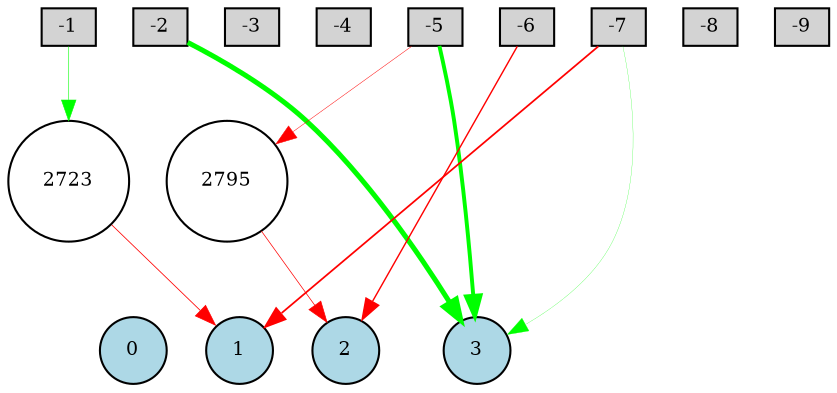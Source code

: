 digraph {
	node [fontsize=9 height=0.2 shape=circle width=0.2]
	subgraph inputs {
		node [shape=box style=filled]
		rank=source
		-1 [fillcolor=lightgray]
		-2 [fillcolor=lightgray]
		-1 -> -2 [style=invis]
		-3 [fillcolor=lightgray]
		-2 -> -3 [style=invis]
		-4 [fillcolor=lightgray]
		-3 -> -4 [style=invis]
		-5 [fillcolor=lightgray]
		-4 -> -5 [style=invis]
		-6 [fillcolor=lightgray]
		-5 -> -6 [style=invis]
		-7 [fillcolor=lightgray]
		-6 -> -7 [style=invis]
		-8 [fillcolor=lightgray]
		-7 -> -8 [style=invis]
		-9 [fillcolor=lightgray]
		-8 -> -9 [style=invis]
	}
	subgraph outputs {
		node [style=filled]
		rank=sink
		0 [fillcolor=lightblue fontsize=9 height=0.2 shape=circle width=0.2]
		1 [fillcolor=lightblue fontsize=9 height=0.2 shape=circle width=0.2]
		0 -> 1 [style=invis]
		2 [fillcolor=lightblue fontsize=9 height=0.2 shape=circle width=0.2]
		1 -> 2 [style=invis]
		3 [fillcolor=lightblue fontsize=9 height=0.2 shape=circle width=0.2]
		2 -> 3 [style=invis]
	}
	2723 [fillcolor=white style=filled]
	2795 [fillcolor=white style=filled]
	-5 -> 3 [color=green penwidth=1.8865105961682518 style=solid]
	-2 -> 3 [color=green penwidth=2.4233205836950438 style=solid]
	-7 -> 1 [color=red penwidth=0.8411272490938853 style=solid]
	-6 -> 2 [color=red penwidth=0.6772305594070213 style=solid]
	-1 -> 2723 [color=green penwidth=0.27814012630462054 style=solid]
	2723 -> 1 [color=red penwidth=0.3865826267015958 style=solid]
	-5 -> 2795 [color=red penwidth=0.22633013957270184 style=solid]
	2795 -> 2 [color=red penwidth=0.3404824438172339 style=solid]
	-7 -> 3 [color=green penwidth=0.11510342129485857 style=solid]
}
